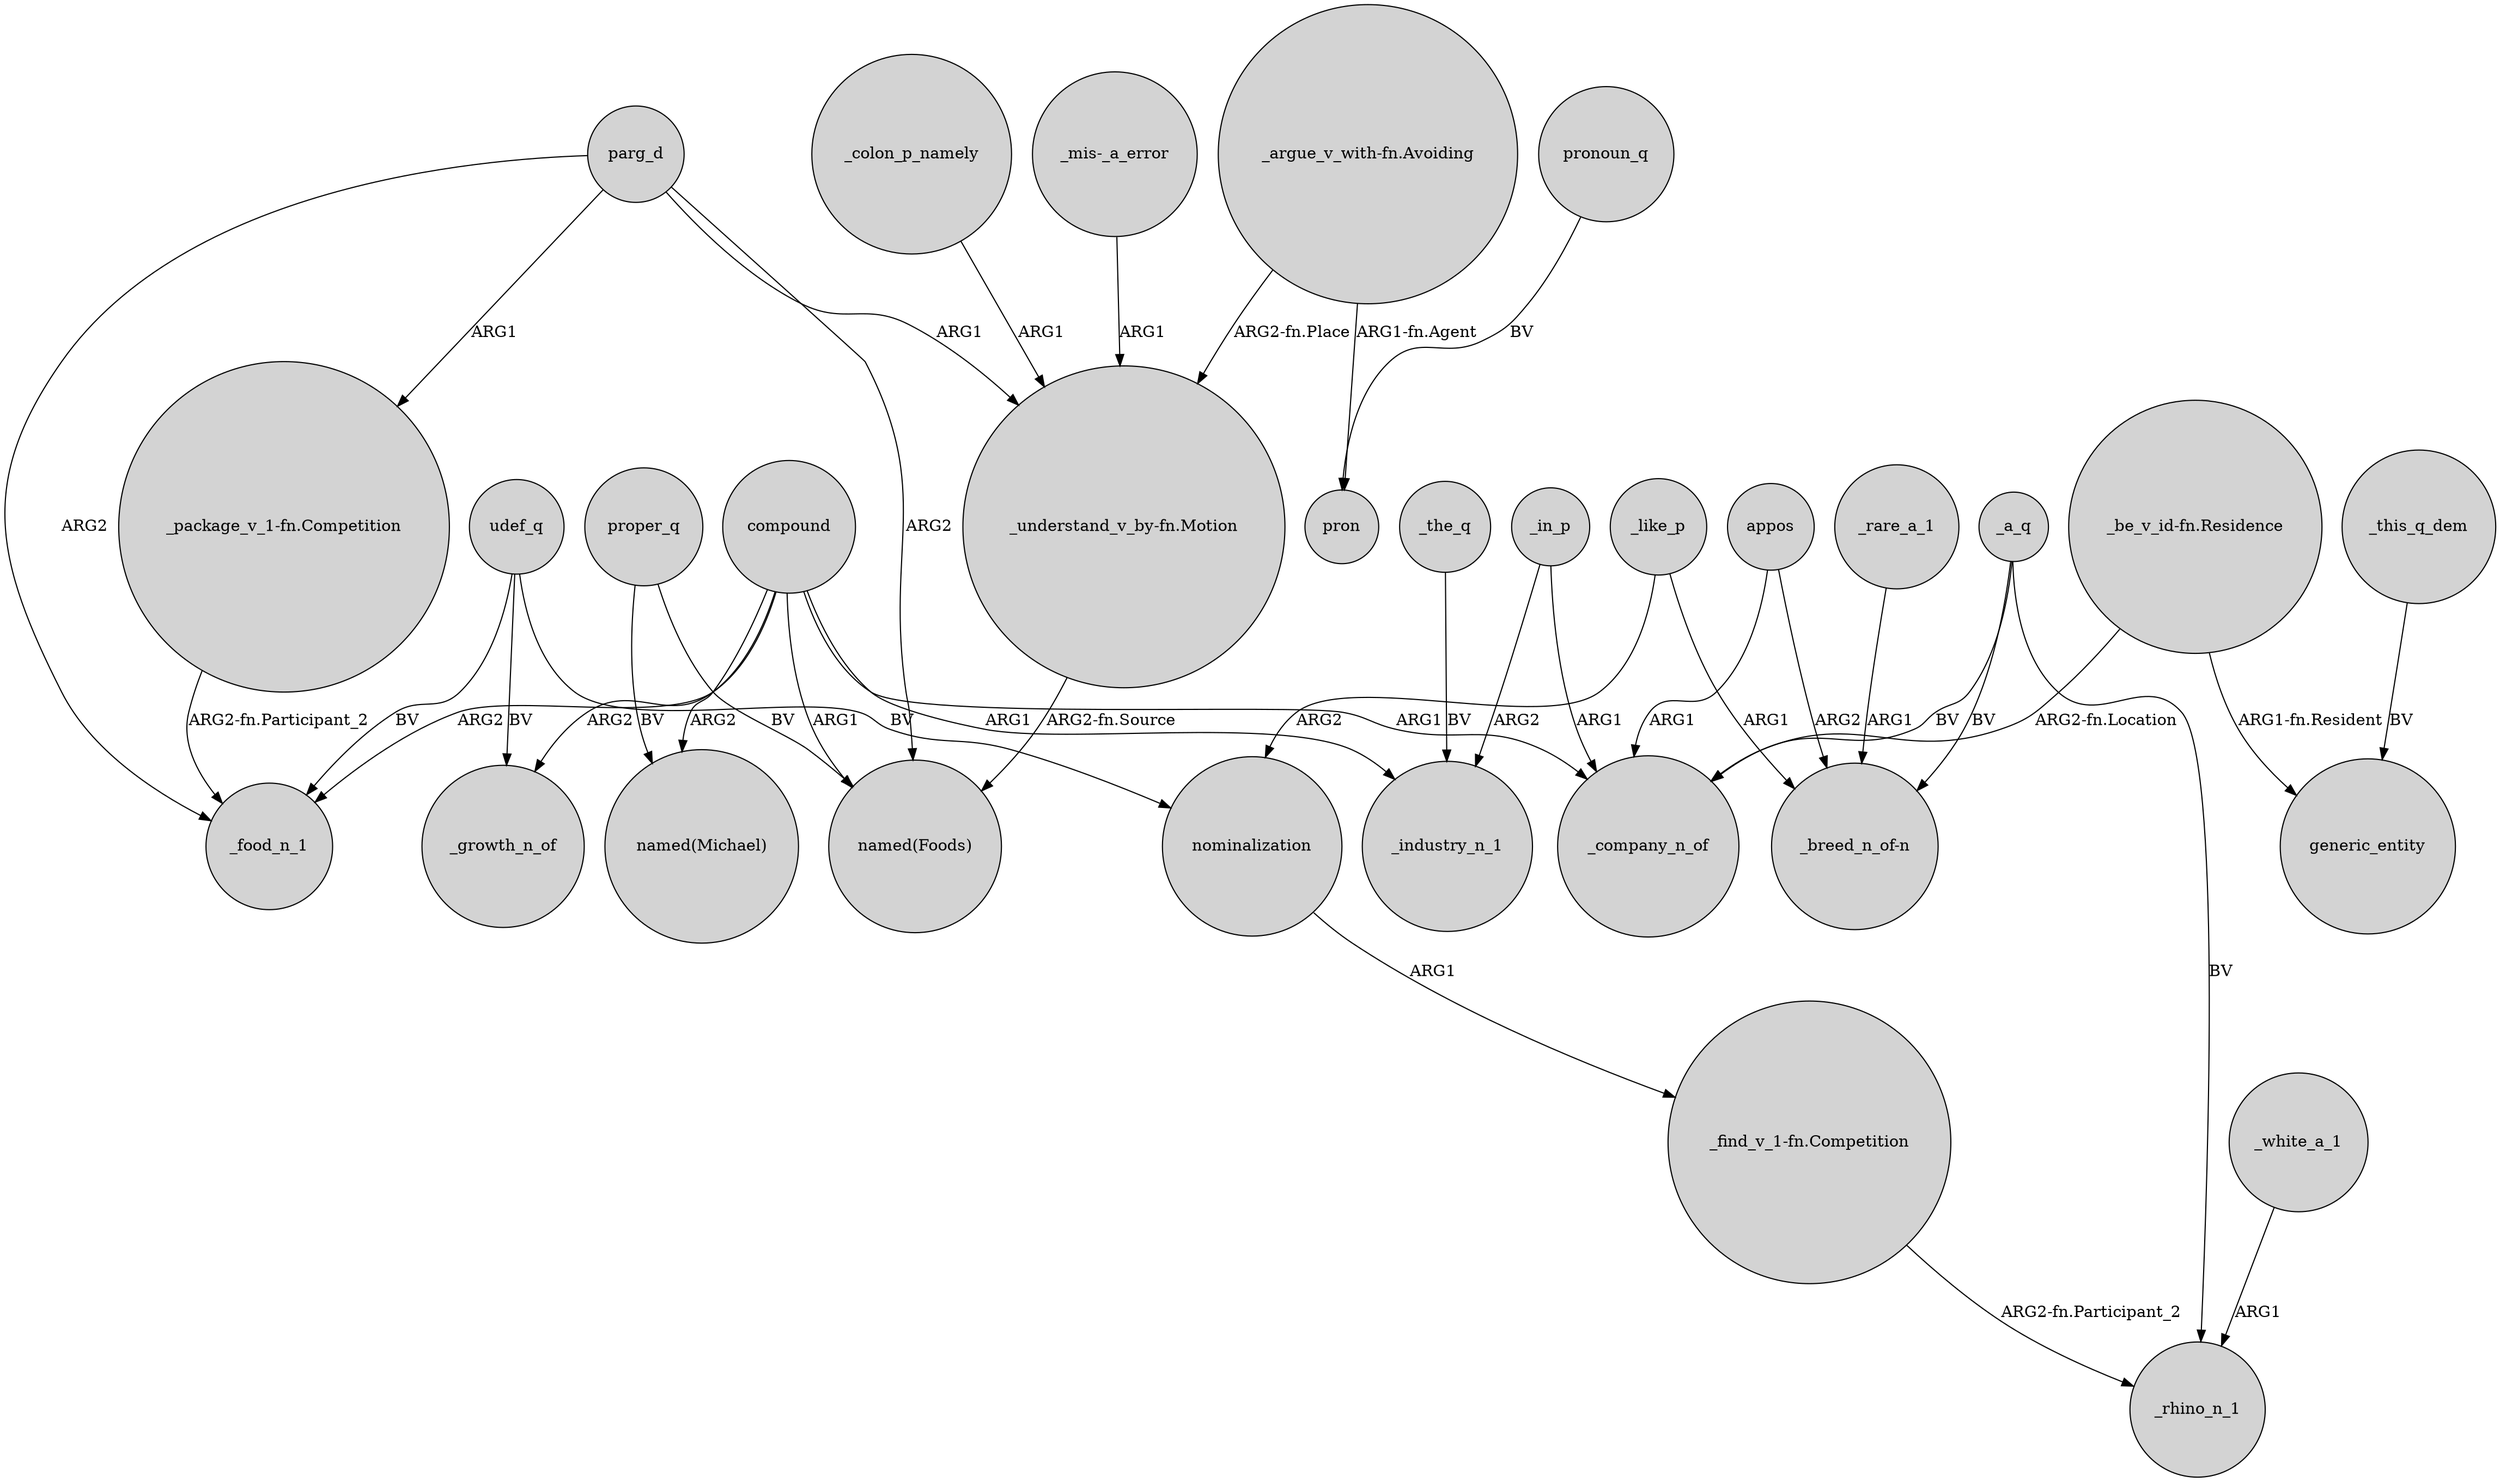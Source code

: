 digraph {
	node [shape=circle style=filled]
	_a_q -> _rhino_n_1 [label=BV]
	compound -> "named(Foods)" [label=ARG1]
	"_understand_v_by-fn.Motion" -> "named(Foods)" [label="ARG2-fn.Source"]
	compound -> "named(Michael)" [label=ARG2]
	udef_q -> nominalization [label=BV]
	_in_p -> _company_n_of [label=ARG1]
	_a_q -> _company_n_of [label=BV]
	compound -> _company_n_of [label=ARG1]
	"_package_v_1-fn.Competition" -> _food_n_1 [label="ARG2-fn.Participant_2"]
	_like_p -> nominalization [label=ARG2]
	proper_q -> "named(Michael)" [label=BV]
	parg_d -> "_package_v_1-fn.Competition" [label=ARG1]
	compound -> _industry_n_1 [label=ARG1]
	"_mis-_a_error" -> "_understand_v_by-fn.Motion" [label=ARG1]
	nominalization -> "_find_v_1-fn.Competition" [label=ARG1]
	pronoun_q -> pron [label=BV]
	_this_q_dem -> generic_entity [label=BV]
	_like_p -> "_breed_n_of-n" [label=ARG1]
	_a_q -> "_breed_n_of-n" [label=BV]
	"_argue_v_with-fn.Avoiding" -> "_understand_v_by-fn.Motion" [label="ARG2-fn.Place"]
	compound -> _food_n_1 [label=ARG2]
	_in_p -> _industry_n_1 [label=ARG2]
	udef_q -> _food_n_1 [label=BV]
	"_be_v_id-fn.Residence" -> _company_n_of [label="ARG2-fn.Location"]
	"_argue_v_with-fn.Avoiding" -> pron [label="ARG1-fn.Agent"]
	proper_q -> "named(Foods)" [label=BV]
	compound -> _growth_n_of [label=ARG2]
	appos -> "_breed_n_of-n" [label=ARG2]
	appos -> _company_n_of [label=ARG1]
	udef_q -> _growth_n_of [label=BV]
	_colon_p_namely -> "_understand_v_by-fn.Motion" [label=ARG1]
	_rare_a_1 -> "_breed_n_of-n" [label=ARG1]
	parg_d -> _food_n_1 [label=ARG2]
	parg_d -> "_understand_v_by-fn.Motion" [label=ARG1]
	parg_d -> "named(Foods)" [label=ARG2]
	_the_q -> _industry_n_1 [label=BV]
	"_be_v_id-fn.Residence" -> generic_entity [label="ARG1-fn.Resident"]
	"_find_v_1-fn.Competition" -> _rhino_n_1 [label="ARG2-fn.Participant_2"]
	_white_a_1 -> _rhino_n_1 [label=ARG1]
}
